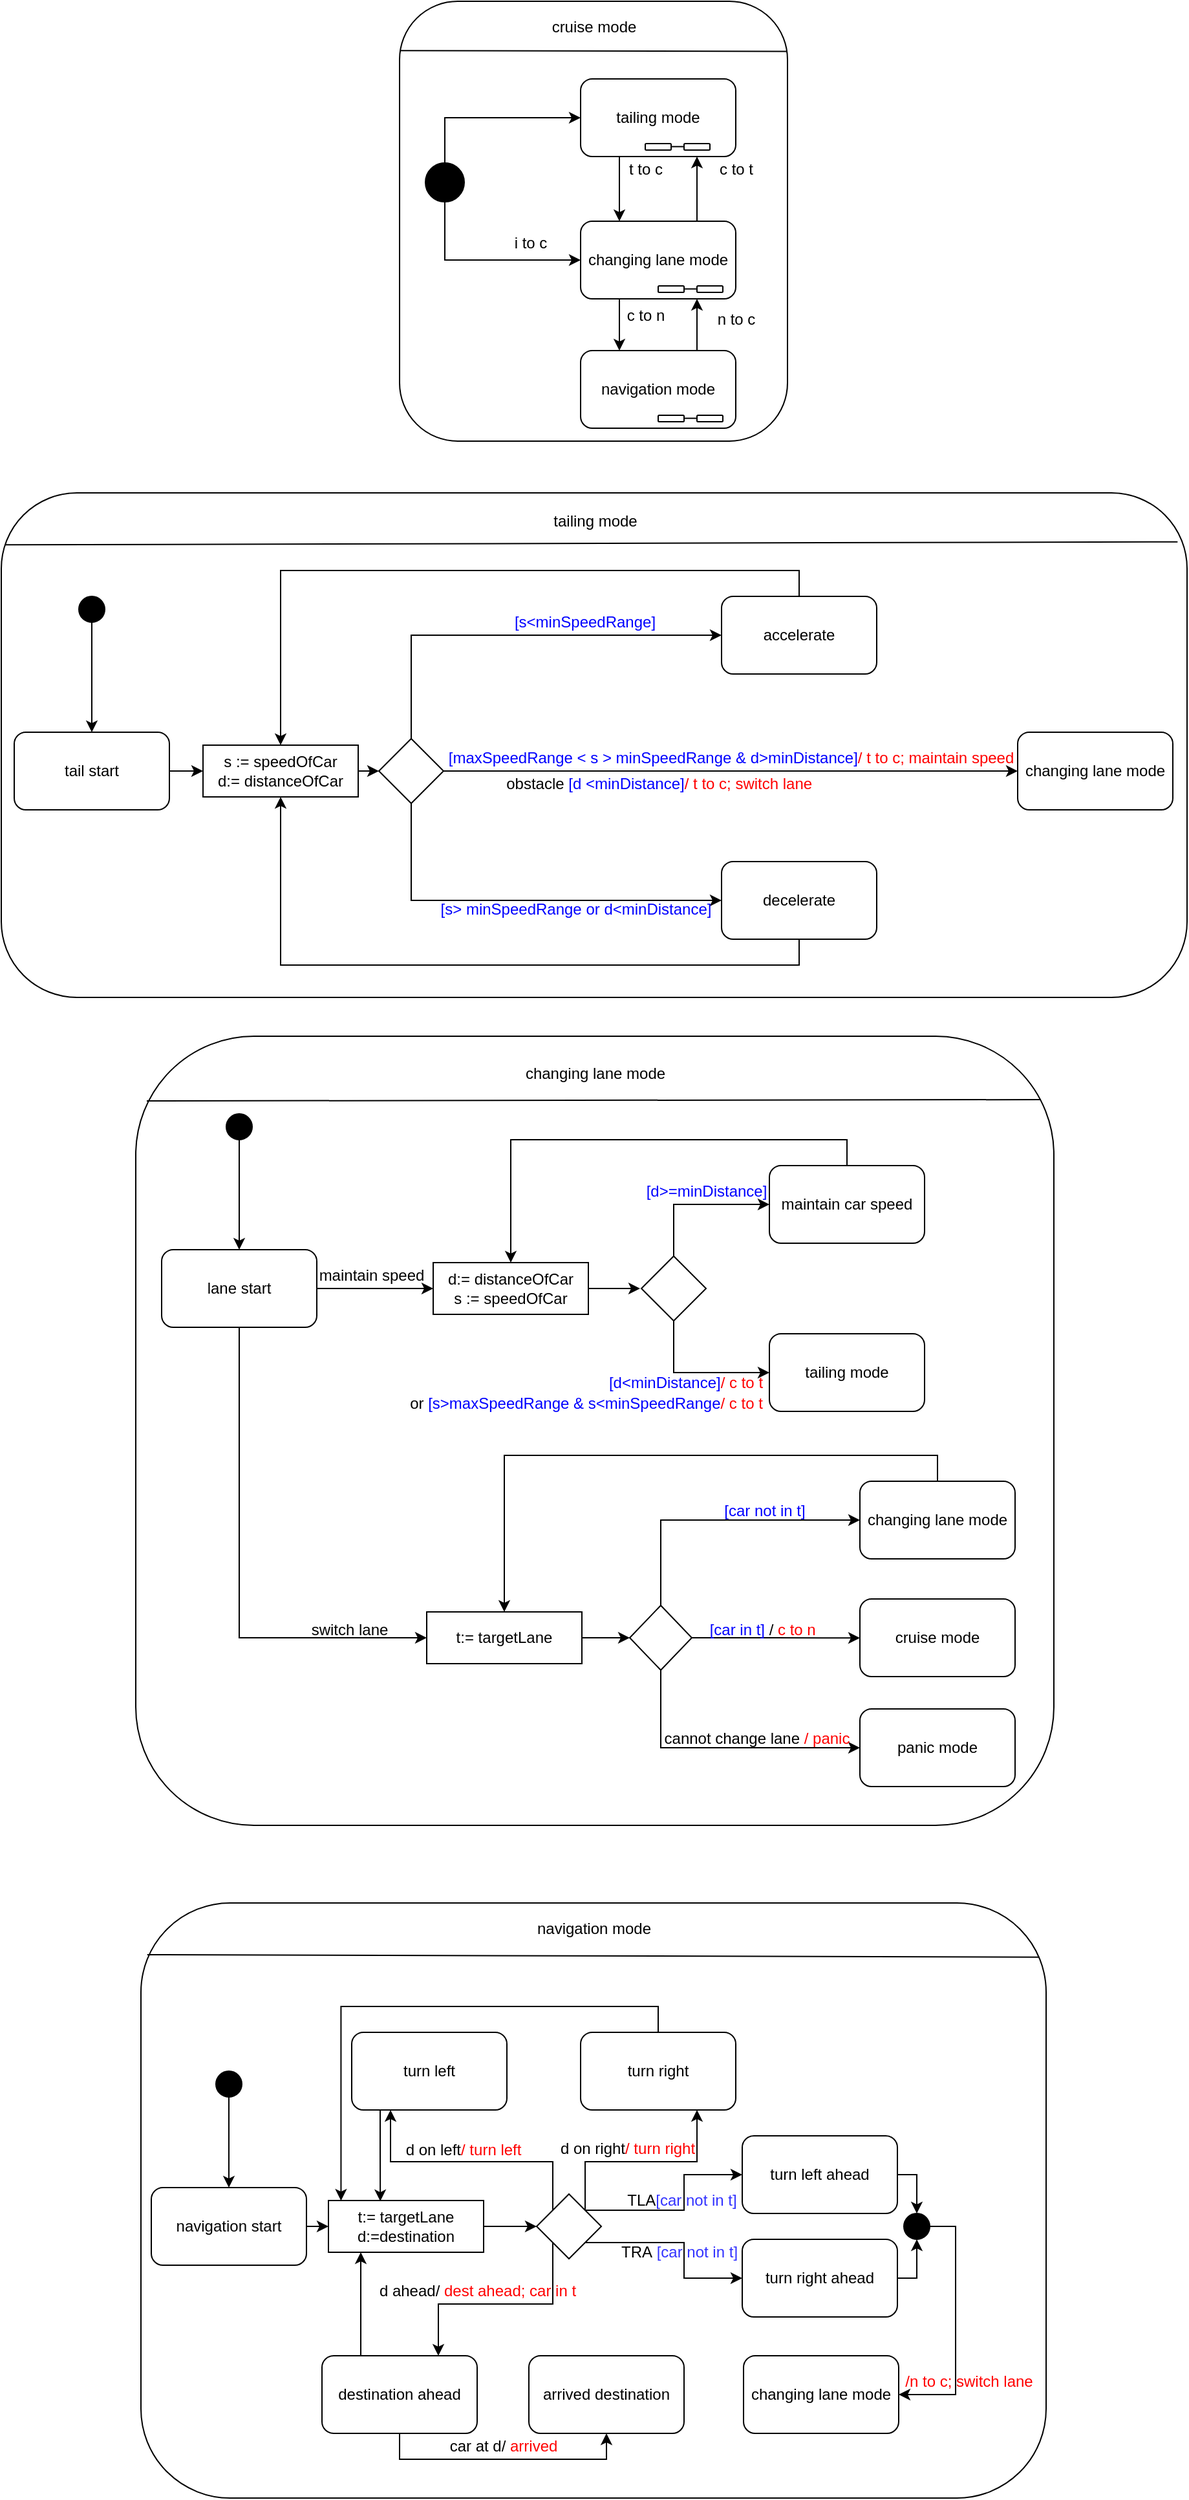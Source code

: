 <mxfile version="12.6.5" type="device"><diagram id="bu0ypYmLeUoZo7SrcrKf" name="Page-1"><mxGraphModel dx="2557" dy="1012" grid="1" gridSize="10" guides="1" tooltips="1" connect="1" arrows="1" fold="1" page="1" pageScale="1" pageWidth="827" pageHeight="1169" math="0" shadow="0"><root><mxCell id="0"/><mxCell id="1" parent="0"/><mxCell id="kQw5O_8wR0or3dreUYfl-1" value="" style="rounded=1;whiteSpace=wrap;html=1;fillColor=none;" parent="1" vertex="1"><mxGeometry x="61" y="1500" width="700" height="460" as="geometry"/></mxCell><mxCell id="0SsMmwqjoRti1bS18b-7-103" value="" style="rounded=1;whiteSpace=wrap;html=1;fillColor=none;" parent="1" vertex="1"><mxGeometry x="57" y="830" width="710" height="610" as="geometry"/></mxCell><mxCell id="0SsMmwqjoRti1bS18b-7-61" value="" style="rounded=1;whiteSpace=wrap;html=1;fillColor=none;" parent="1" vertex="1"><mxGeometry x="261" y="30" width="300" height="340" as="geometry"/></mxCell><mxCell id="0SsMmwqjoRti1bS18b-7-33" value="" style="endArrow=none;html=1;entryX=0.003;entryY=0.103;entryDx=0;entryDy=0;entryPerimeter=0;exitX=0.992;exitY=0.097;exitDx=0;exitDy=0;exitPerimeter=0;" parent="1" source="0SsMmwqjoRti1bS18b-7-60" target="0SsMmwqjoRti1bS18b-7-60" edge="1"><mxGeometry width="50" height="50" relative="1" as="geometry"><mxPoint x="729" y="452.47" as="sourcePoint"/><mxPoint x="39" y="452.47" as="targetPoint"/></mxGeometry></mxCell><mxCell id="0SsMmwqjoRti1bS18b-7-60" value="" style="rounded=1;whiteSpace=wrap;html=1;fillColor=none;" parent="1" vertex="1"><mxGeometry x="-47" y="410" width="917" height="390" as="geometry"/></mxCell><mxCell id="0SsMmwqjoRti1bS18b-7-3" value="" style="endArrow=none;html=1;exitX=0.998;exitY=0.114;exitDx=0;exitDy=0;exitPerimeter=0;entryX=0.001;entryY=0.112;entryDx=0;entryDy=0;entryPerimeter=0;" parent="1" source="0SsMmwqjoRti1bS18b-7-61" target="0SsMmwqjoRti1bS18b-7-61" edge="1"><mxGeometry width="50" height="50" relative="1" as="geometry"><mxPoint x="630.14" y="51.6" as="sourcePoint"/><mxPoint x="260" y="51" as="targetPoint"/></mxGeometry></mxCell><mxCell id="0SsMmwqjoRti1bS18b-7-4" value="cruise mode" style="text;html=1;align=center;verticalAlign=middle;resizable=0;points=[];autosize=1;" parent="1" vertex="1"><mxGeometry x="371" y="40" width="80" height="20" as="geometry"/></mxCell><mxCell id="0SsMmwqjoRti1bS18b-7-9" style="edgeStyle=orthogonalEdgeStyle;rounded=0;orthogonalLoop=1;jettySize=auto;html=1;exitX=0.5;exitY=0;exitDx=0;exitDy=0;entryX=0;entryY=0.5;entryDx=0;entryDy=0;" parent="1" source="0SsMmwqjoRti1bS18b-7-5" target="0SsMmwqjoRti1bS18b-7-6" edge="1"><mxGeometry relative="1" as="geometry"/></mxCell><mxCell id="0SsMmwqjoRti1bS18b-7-10" style="edgeStyle=orthogonalEdgeStyle;rounded=0;orthogonalLoop=1;jettySize=auto;html=1;exitX=0.5;exitY=1;exitDx=0;exitDy=0;entryX=0;entryY=0.5;entryDx=0;entryDy=0;" parent="1" source="0SsMmwqjoRti1bS18b-7-5" target="0SsMmwqjoRti1bS18b-7-7" edge="1"><mxGeometry relative="1" as="geometry"/></mxCell><mxCell id="0SsMmwqjoRti1bS18b-7-5" value="" style="ellipse;whiteSpace=wrap;html=1;aspect=fixed;rounded=1;fillColor=#000000;" parent="1" vertex="1"><mxGeometry x="281" y="155" width="30" height="30" as="geometry"/></mxCell><mxCell id="0SsMmwqjoRti1bS18b-7-20" style="edgeStyle=orthogonalEdgeStyle;rounded=0;orthogonalLoop=1;jettySize=auto;html=1;exitX=0.25;exitY=1;exitDx=0;exitDy=0;entryX=0.25;entryY=0;entryDx=0;entryDy=0;" parent="1" source="0SsMmwqjoRti1bS18b-7-6" target="0SsMmwqjoRti1bS18b-7-7" edge="1"><mxGeometry relative="1" as="geometry"/></mxCell><mxCell id="0SsMmwqjoRti1bS18b-7-6" value="tailing mode" style="rounded=1;whiteSpace=wrap;html=1;fillColor=#FFFFFF;" parent="1" vertex="1"><mxGeometry x="401" y="90" width="120" height="60" as="geometry"/></mxCell><mxCell id="0SsMmwqjoRti1bS18b-7-22" style="edgeStyle=orthogonalEdgeStyle;rounded=0;orthogonalLoop=1;jettySize=auto;html=1;exitX=0.75;exitY=0;exitDx=0;exitDy=0;entryX=0.75;entryY=1;entryDx=0;entryDy=0;" parent="1" source="0SsMmwqjoRti1bS18b-7-7" target="0SsMmwqjoRti1bS18b-7-6" edge="1"><mxGeometry relative="1" as="geometry"/></mxCell><mxCell id="0SsMmwqjoRti1bS18b-7-24" style="edgeStyle=orthogonalEdgeStyle;rounded=0;orthogonalLoop=1;jettySize=auto;html=1;exitX=0.25;exitY=1;exitDx=0;exitDy=0;entryX=0.25;entryY=0;entryDx=0;entryDy=0;" parent="1" source="0SsMmwqjoRti1bS18b-7-7" target="0SsMmwqjoRti1bS18b-7-8" edge="1"><mxGeometry relative="1" as="geometry"/></mxCell><mxCell id="0SsMmwqjoRti1bS18b-7-30" value="c to n" style="text;html=1;align=center;verticalAlign=middle;resizable=0;points=[];labelBackgroundColor=#ffffff;" parent="0SsMmwqjoRti1bS18b-7-24" vertex="1" connectable="0"><mxGeometry x="-0.35" y="10" relative="1" as="geometry"><mxPoint x="10" as="offset"/></mxGeometry></mxCell><mxCell id="0SsMmwqjoRti1bS18b-7-7" value="changing lane mode" style="rounded=1;whiteSpace=wrap;html=1;fillColor=#FFFFFF;" parent="1" vertex="1"><mxGeometry x="401" y="200" width="120" height="60" as="geometry"/></mxCell><mxCell id="0SsMmwqjoRti1bS18b-7-29" style="edgeStyle=orthogonalEdgeStyle;rounded=0;orthogonalLoop=1;jettySize=auto;html=1;exitX=0.75;exitY=0;exitDx=0;exitDy=0;entryX=0.75;entryY=1;entryDx=0;entryDy=0;" parent="1" source="0SsMmwqjoRti1bS18b-7-8" target="0SsMmwqjoRti1bS18b-7-7" edge="1"><mxGeometry relative="1" as="geometry"/></mxCell><mxCell id="0SsMmwqjoRti1bS18b-7-8" value="navigation mode" style="rounded=1;whiteSpace=wrap;html=1;fillColor=#FFFFFF;" parent="1" vertex="1"><mxGeometry x="401" y="300" width="120" height="60" as="geometry"/></mxCell><mxCell id="0SsMmwqjoRti1bS18b-7-11" style="edgeStyle=orthogonalEdgeStyle;rounded=0;orthogonalLoop=1;jettySize=auto;html=1;exitX=0;exitY=0.5;exitDx=0;exitDy=0;entryX=1;entryY=0.5;entryDx=0;entryDy=0;endArrow=none;endFill=0;" parent="1" edge="1"><mxGeometry relative="1" as="geometry"><mxPoint x="481" y="142.33" as="sourcePoint"/><mxPoint x="471" y="142.33" as="targetPoint"/></mxGeometry></mxCell><mxCell id="0SsMmwqjoRti1bS18b-7-12" value="" style="rounded=1;whiteSpace=wrap;html=1;" parent="1" vertex="1"><mxGeometry x="451" y="140" width="20" height="5" as="geometry"/></mxCell><mxCell id="0SsMmwqjoRti1bS18b-7-13" value="" style="rounded=1;whiteSpace=wrap;html=1;" parent="1" vertex="1"><mxGeometry x="481" y="140" width="20" height="5" as="geometry"/></mxCell><mxCell id="0SsMmwqjoRti1bS18b-7-14" style="edgeStyle=orthogonalEdgeStyle;rounded=0;orthogonalLoop=1;jettySize=auto;html=1;exitX=0;exitY=0.5;exitDx=0;exitDy=0;entryX=1;entryY=0.5;entryDx=0;entryDy=0;endArrow=none;endFill=0;" parent="1" edge="1"><mxGeometry relative="1" as="geometry"><mxPoint x="491" y="252.33" as="sourcePoint"/><mxPoint x="481" y="252.33" as="targetPoint"/></mxGeometry></mxCell><mxCell id="0SsMmwqjoRti1bS18b-7-15" value="" style="rounded=1;whiteSpace=wrap;html=1;" parent="1" vertex="1"><mxGeometry x="461" y="250" width="20" height="5" as="geometry"/></mxCell><mxCell id="0SsMmwqjoRti1bS18b-7-16" value="" style="rounded=1;whiteSpace=wrap;html=1;" parent="1" vertex="1"><mxGeometry x="491" y="250" width="20" height="5" as="geometry"/></mxCell><mxCell id="0SsMmwqjoRti1bS18b-7-17" style="edgeStyle=orthogonalEdgeStyle;rounded=0;orthogonalLoop=1;jettySize=auto;html=1;exitX=0;exitY=0.5;exitDx=0;exitDy=0;entryX=1;entryY=0.5;entryDx=0;entryDy=0;endArrow=none;endFill=0;" parent="1" edge="1"><mxGeometry relative="1" as="geometry"><mxPoint x="491" y="352.33" as="sourcePoint"/><mxPoint x="481" y="352.33" as="targetPoint"/></mxGeometry></mxCell><mxCell id="0SsMmwqjoRti1bS18b-7-18" value="" style="rounded=1;whiteSpace=wrap;html=1;" parent="1" vertex="1"><mxGeometry x="461" y="350" width="20" height="5" as="geometry"/></mxCell><mxCell id="0SsMmwqjoRti1bS18b-7-19" value="" style="rounded=1;whiteSpace=wrap;html=1;" parent="1" vertex="1"><mxGeometry x="491" y="350" width="20" height="5" as="geometry"/></mxCell><mxCell id="0SsMmwqjoRti1bS18b-7-21" value="t to c" style="text;html=1;align=center;verticalAlign=middle;resizable=0;points=[];autosize=1;" parent="1" vertex="1"><mxGeometry x="431" y="150" width="40" height="20" as="geometry"/></mxCell><mxCell id="0SsMmwqjoRti1bS18b-7-23" value="c to t" style="text;html=1;align=center;verticalAlign=middle;resizable=0;points=[];autosize=1;" parent="1" vertex="1"><mxGeometry x="501" y="150" width="40" height="20" as="geometry"/></mxCell><mxCell id="0SsMmwqjoRti1bS18b-7-26" value="i to c" style="text;html=1;align=center;verticalAlign=middle;resizable=0;points=[];autosize=1;" parent="1" vertex="1"><mxGeometry x="342" y="207" width="40" height="20" as="geometry"/></mxCell><mxCell id="0SsMmwqjoRti1bS18b-7-31" value="n to c" style="text;html=1;align=center;verticalAlign=middle;resizable=0;points=[];autosize=1;" parent="1" vertex="1"><mxGeometry x="501" y="266" width="40" height="20" as="geometry"/></mxCell><mxCell id="0SsMmwqjoRti1bS18b-7-34" value="tailing mode" style="text;html=1;align=center;verticalAlign=middle;resizable=0;points=[];autosize=1;" parent="1" vertex="1"><mxGeometry x="371.5" y="422.47" width="80" height="20" as="geometry"/></mxCell><mxCell id="0SsMmwqjoRti1bS18b-7-58" style="edgeStyle=orthogonalEdgeStyle;rounded=0;orthogonalLoop=1;jettySize=auto;html=1;exitX=0.5;exitY=1;exitDx=0;exitDy=0;entryX=0.5;entryY=0;entryDx=0;entryDy=0;" parent="1" source="0SsMmwqjoRti1bS18b-7-37" target="nsHMeuoJhf3S3giK0maM-3" edge="1"><mxGeometry relative="1" as="geometry"><Array as="points"/></mxGeometry></mxCell><mxCell id="0SsMmwqjoRti1bS18b-7-37" value="" style="ellipse;whiteSpace=wrap;html=1;aspect=fixed;rounded=1;fillColor=#000000;" parent="1" vertex="1"><mxGeometry x="13" y="490" width="20" height="20" as="geometry"/></mxCell><mxCell id="0SsMmwqjoRti1bS18b-7-42" style="edgeStyle=orthogonalEdgeStyle;rounded=0;orthogonalLoop=1;jettySize=auto;html=1;exitX=1;exitY=0.5;exitDx=0;exitDy=0;entryX=0;entryY=0.5;entryDx=0;entryDy=0;" parent="1" source="0SsMmwqjoRti1bS18b-7-39" target="0SsMmwqjoRti1bS18b-7-41" edge="1"><mxGeometry relative="1" as="geometry"><mxPoint x="279" y="625" as="targetPoint"/></mxGeometry></mxCell><mxCell id="0SsMmwqjoRti1bS18b-7-39" value="s := speedOfCar&lt;br&gt;d:= distanceOfCar" style="rounded=0;whiteSpace=wrap;html=1;fillColor=#ffffff;" parent="1" vertex="1"><mxGeometry x="109" y="605" width="120" height="40" as="geometry"/></mxCell><mxCell id="0SsMmwqjoRti1bS18b-7-46" style="edgeStyle=orthogonalEdgeStyle;rounded=0;orthogonalLoop=1;jettySize=auto;html=1;exitX=0.5;exitY=0;exitDx=0;exitDy=0;entryX=0;entryY=0.5;entryDx=0;entryDy=0;" parent="1" source="0SsMmwqjoRti1bS18b-7-41" target="0SsMmwqjoRti1bS18b-7-43" edge="1"><mxGeometry relative="1" as="geometry"/></mxCell><mxCell id="0SsMmwqjoRti1bS18b-7-48" style="edgeStyle=orthogonalEdgeStyle;rounded=0;orthogonalLoop=1;jettySize=auto;html=1;exitX=0.5;exitY=1;exitDx=0;exitDy=0;entryX=0;entryY=0.5;entryDx=0;entryDy=0;" parent="1" source="0SsMmwqjoRti1bS18b-7-41" target="0SsMmwqjoRti1bS18b-7-45" edge="1"><mxGeometry relative="1" as="geometry"/></mxCell><mxCell id="kQw5O_8wR0or3dreUYfl-5" value="" style="edgeStyle=orthogonalEdgeStyle;rounded=0;orthogonalLoop=1;jettySize=auto;html=1;entryX=0;entryY=0.5;entryDx=0;entryDy=0;" parent="1" source="0SsMmwqjoRti1bS18b-7-41" target="0SsMmwqjoRti1bS18b-7-44" edge="1"><mxGeometry relative="1" as="geometry"><mxPoint x="390" y="625" as="targetPoint"/></mxGeometry></mxCell><mxCell id="0SsMmwqjoRti1bS18b-7-41" value="" style="rhombus;whiteSpace=wrap;html=1;rounded=0;fillColor=#ffffff;" parent="1" vertex="1"><mxGeometry x="245" y="600" width="50" height="50" as="geometry"/></mxCell><mxCell id="0SsMmwqjoRti1bS18b-7-49" style="edgeStyle=orthogonalEdgeStyle;rounded=0;orthogonalLoop=1;jettySize=auto;html=1;exitX=0.5;exitY=0;exitDx=0;exitDy=0;entryX=0.5;entryY=0;entryDx=0;entryDy=0;" parent="1" source="0SsMmwqjoRti1bS18b-7-43" target="0SsMmwqjoRti1bS18b-7-39" edge="1"><mxGeometry relative="1" as="geometry"/></mxCell><mxCell id="0SsMmwqjoRti1bS18b-7-43" value="accelerate" style="rounded=1;whiteSpace=wrap;html=1;fillColor=#ffffff;" parent="1" vertex="1"><mxGeometry x="510.0" y="490" width="120" height="60" as="geometry"/></mxCell><mxCell id="0SsMmwqjoRti1bS18b-7-44" value="changing lane mode" style="rounded=1;whiteSpace=wrap;html=1;fillColor=#ffffff;" parent="1" vertex="1"><mxGeometry x="739" y="595" width="120" height="60" as="geometry"/></mxCell><mxCell id="0SsMmwqjoRti1bS18b-7-53" style="edgeStyle=orthogonalEdgeStyle;rounded=0;orthogonalLoop=1;jettySize=auto;html=1;exitX=0.5;exitY=1;exitDx=0;exitDy=0;entryX=0.5;entryY=1;entryDx=0;entryDy=0;" parent="1" source="0SsMmwqjoRti1bS18b-7-45" target="0SsMmwqjoRti1bS18b-7-39" edge="1"><mxGeometry relative="1" as="geometry"/></mxCell><mxCell id="0SsMmwqjoRti1bS18b-7-45" value="decelerate" style="rounded=1;whiteSpace=wrap;html=1;fillColor=#ffffff;" parent="1" vertex="1"><mxGeometry x="510" y="695" width="120" height="60" as="geometry"/></mxCell><mxCell id="0SsMmwqjoRti1bS18b-7-50" value="&lt;font color=&quot;#0000ff&quot;&gt;[s&amp;lt;minSpeedRange]&lt;/font&gt;" style="text;html=1;align=center;verticalAlign=middle;resizable=0;points=[];autosize=1;" parent="1" vertex="1"><mxGeometry x="344" y="500" width="120" height="20" as="geometry"/></mxCell><mxCell id="0SsMmwqjoRti1bS18b-7-51" value="&lt;font color=&quot;#0000ff&quot;&gt;[s&amp;gt; minSpeedRange or d&amp;lt;minDistance]&lt;/font&gt;" style="text;html=1;align=center;verticalAlign=middle;resizable=0;points=[];autosize=1;" parent="1" vertex="1"><mxGeometry x="282" y="722.47" width="230" height="20" as="geometry"/></mxCell><mxCell id="0SsMmwqjoRti1bS18b-7-54" value="&lt;font color=&quot;#0000ff&quot;&gt;[maxSpeedRange &amp;lt; s &amp;gt; minSpeedRange &amp;amp; d&amp;gt;minDistance]&lt;/font&gt;&lt;font color=&quot;#ff0000&quot;&gt;/ t to c; maintain speed&lt;/font&gt;" style="text;html=1;align=center;verticalAlign=middle;resizable=0;points=[];autosize=1;" parent="1" vertex="1"><mxGeometry x="292" y="605" width="450" height="20" as="geometry"/></mxCell><mxCell id="0SsMmwqjoRti1bS18b-7-55" value="obstacle&lt;font color=&quot;#0000ff&quot;&gt;&amp;nbsp;[d &amp;lt;minDistance]&lt;/font&gt;&lt;font color=&quot;#ff0000&quot;&gt;/ t to c; switch lane&amp;nbsp;&lt;/font&gt;" style="text;html=1;align=center;verticalAlign=middle;resizable=0;points=[];autosize=1;" parent="1" vertex="1"><mxGeometry x="333" y="625" width="260" height="20" as="geometry"/></mxCell><mxCell id="0SsMmwqjoRti1bS18b-7-62" value="" style="endArrow=none;html=1;entryX=0.012;entryY=0.082;entryDx=0;entryDy=0;entryPerimeter=0;" parent="1" edge="1" target="0SsMmwqjoRti1bS18b-7-103"><mxGeometry width="50" height="50" relative="1" as="geometry"><mxPoint x="757" y="879" as="sourcePoint"/><mxPoint x="147" y="879" as="targetPoint"/></mxGeometry></mxCell><mxCell id="0SsMmwqjoRti1bS18b-7-63" value="changing lane mode" style="text;html=1;align=center;verticalAlign=middle;resizable=0;points=[];autosize=1;" parent="1" vertex="1"><mxGeometry x="352" y="849" width="120" height="20" as="geometry"/></mxCell><mxCell id="0SsMmwqjoRti1bS18b-7-73" style="edgeStyle=orthogonalEdgeStyle;rounded=0;orthogonalLoop=1;jettySize=auto;html=1;exitX=1;exitY=0.5;exitDx=0;exitDy=0;entryX=0;entryY=0.5;entryDx=0;entryDy=0;" parent="1" source="nsHMeuoJhf3S3giK0maM-6" target="0SsMmwqjoRti1bS18b-7-66" edge="1"><mxGeometry relative="1" as="geometry"><mxPoint x="177" y="1025" as="sourcePoint"/></mxGeometry></mxCell><mxCell id="0SsMmwqjoRti1bS18b-7-86" style="edgeStyle=orthogonalEdgeStyle;rounded=0;orthogonalLoop=1;jettySize=auto;html=1;exitX=0.5;exitY=1;exitDx=0;exitDy=0;entryX=0;entryY=0.5;entryDx=0;entryDy=0;" parent="1" source="nsHMeuoJhf3S3giK0maM-6" target="0SsMmwqjoRti1bS18b-7-82" edge="1"><mxGeometry relative="1" as="geometry"><mxPoint x="167" y="1035" as="sourcePoint"/></mxGeometry></mxCell><mxCell id="0SsMmwqjoRti1bS18b-7-75" style="edgeStyle=orthogonalEdgeStyle;rounded=0;orthogonalLoop=1;jettySize=auto;html=1;exitX=1;exitY=0.5;exitDx=0;exitDy=0;" parent="1" source="0SsMmwqjoRti1bS18b-7-66" edge="1"><mxGeometry relative="1" as="geometry"><mxPoint x="447" y="1025.048" as="targetPoint"/></mxGeometry></mxCell><mxCell id="0SsMmwqjoRti1bS18b-7-66" value="d:= distanceOfCar&lt;br&gt;s := speedOfCar" style="rounded=0;whiteSpace=wrap;html=1;fillColor=none;" parent="1" vertex="1"><mxGeometry x="287" y="1005" width="120" height="40" as="geometry"/></mxCell><mxCell id="0SsMmwqjoRti1bS18b-7-76" style="edgeStyle=orthogonalEdgeStyle;rounded=0;orthogonalLoop=1;jettySize=auto;html=1;exitX=0.5;exitY=0;exitDx=0;exitDy=0;entryX=0;entryY=0.5;entryDx=0;entryDy=0;" parent="1" source="0SsMmwqjoRti1bS18b-7-69" target="0SsMmwqjoRti1bS18b-7-70" edge="1"><mxGeometry relative="1" as="geometry"/></mxCell><mxCell id="0SsMmwqjoRti1bS18b-7-77" style="edgeStyle=orthogonalEdgeStyle;rounded=0;orthogonalLoop=1;jettySize=auto;html=1;exitX=0.5;exitY=1;exitDx=0;exitDy=0;entryX=0;entryY=0.5;entryDx=0;entryDy=0;" parent="1" source="0SsMmwqjoRti1bS18b-7-69" target="0SsMmwqjoRti1bS18b-7-71" edge="1"><mxGeometry relative="1" as="geometry"/></mxCell><mxCell id="0SsMmwqjoRti1bS18b-7-69" value="" style="rhombus;whiteSpace=wrap;html=1;rounded=0;fillColor=none;" parent="1" vertex="1"><mxGeometry x="448" y="1000" width="50" height="50" as="geometry"/></mxCell><mxCell id="0SsMmwqjoRti1bS18b-7-80" style="edgeStyle=orthogonalEdgeStyle;rounded=0;orthogonalLoop=1;jettySize=auto;html=1;exitX=0.5;exitY=0;exitDx=0;exitDy=0;entryX=0.5;entryY=0;entryDx=0;entryDy=0;" parent="1" source="0SsMmwqjoRti1bS18b-7-70" target="0SsMmwqjoRti1bS18b-7-66" edge="1"><mxGeometry relative="1" as="geometry"/></mxCell><mxCell id="0SsMmwqjoRti1bS18b-7-70" value="maintain car speed" style="rounded=1;whiteSpace=wrap;html=1;fillColor=none;" parent="1" vertex="1"><mxGeometry x="547" y="930" width="120" height="60" as="geometry"/></mxCell><mxCell id="0SsMmwqjoRti1bS18b-7-71" value="tailing mode" style="rounded=1;whiteSpace=wrap;html=1;fillColor=none;" parent="1" vertex="1"><mxGeometry x="547" y="1060" width="120" height="60" as="geometry"/></mxCell><mxCell id="0SsMmwqjoRti1bS18b-7-78" value="&lt;font color=&quot;#0000ff&quot;&gt;[d&amp;gt;=minDistance]&lt;/font&gt;" style="text;html=1;align=center;verticalAlign=middle;resizable=0;points=[];autosize=1;" parent="1" vertex="1"><mxGeometry x="443" y="940" width="110" height="20" as="geometry"/></mxCell><mxCell id="0SsMmwqjoRti1bS18b-7-79" value="&lt;font color=&quot;#0000ff&quot;&gt;[d&amp;lt;minDistance]&lt;/font&gt;&lt;font color=&quot;#ff0000&quot;&gt;/ c to t&lt;/font&gt;" style="text;html=1;align=center;verticalAlign=middle;resizable=0;points=[];autosize=1;" parent="1" vertex="1"><mxGeometry x="417" y="1087.53" width="130" height="20" as="geometry"/></mxCell><mxCell id="0SsMmwqjoRti1bS18b-7-101" style="edgeStyle=orthogonalEdgeStyle;rounded=0;orthogonalLoop=1;jettySize=auto;html=1;exitX=1;exitY=0.5;exitDx=0;exitDy=0;entryX=0;entryY=0.5;entryDx=0;entryDy=0;" parent="1" source="0SsMmwqjoRti1bS18b-7-82" target="0SsMmwqjoRti1bS18b-7-90" edge="1"><mxGeometry relative="1" as="geometry"/></mxCell><mxCell id="0SsMmwqjoRti1bS18b-7-82" value="t:= targetLane" style="rounded=0;whiteSpace=wrap;html=1;fillColor=none;" parent="1" vertex="1"><mxGeometry x="282" y="1275" width="120" height="40" as="geometry"/></mxCell><mxCell id="0SsMmwqjoRti1bS18b-7-84" value="switch lane" style="text;html=1;align=center;verticalAlign=middle;resizable=0;points=[];autosize=1;" parent="1" vertex="1"><mxGeometry x="187" y="1279" width="70" height="20" as="geometry"/></mxCell><mxCell id="0SsMmwqjoRti1bS18b-7-85" value="maintain speed" style="text;html=1;align=center;verticalAlign=middle;resizable=0;points=[];autosize=1;" parent="1" vertex="1"><mxGeometry x="189" y="1005" width="100" height="20" as="geometry"/></mxCell><mxCell id="0SsMmwqjoRti1bS18b-7-91" style="edgeStyle=orthogonalEdgeStyle;rounded=0;orthogonalLoop=1;jettySize=auto;html=1;exitX=0.5;exitY=0;exitDx=0;exitDy=0;entryX=0;entryY=0.5;entryDx=0;entryDy=0;" parent="1" source="0SsMmwqjoRti1bS18b-7-90" target="0SsMmwqjoRti1bS18b-7-93" edge="1"><mxGeometry relative="1" as="geometry"/></mxCell><mxCell id="0SsMmwqjoRti1bS18b-7-96" style="edgeStyle=orthogonalEdgeStyle;rounded=0;orthogonalLoop=1;jettySize=auto;html=1;exitX=1;exitY=0.5;exitDx=0;exitDy=0;" parent="1" source="0SsMmwqjoRti1bS18b-7-90" edge="1"><mxGeometry relative="1" as="geometry"><mxPoint x="617" y="1295.118" as="targetPoint"/></mxGeometry></mxCell><mxCell id="0SsMmwqjoRti1bS18b-7-98" style="edgeStyle=orthogonalEdgeStyle;rounded=0;orthogonalLoop=1;jettySize=auto;html=1;exitX=0.5;exitY=1;exitDx=0;exitDy=0;entryX=0;entryY=0.5;entryDx=0;entryDy=0;" parent="1" source="0SsMmwqjoRti1bS18b-7-90" target="0SsMmwqjoRti1bS18b-7-95" edge="1"><mxGeometry relative="1" as="geometry"/></mxCell><mxCell id="0SsMmwqjoRti1bS18b-7-90" value="" style="rhombus;whiteSpace=wrap;html=1;rounded=0;fillColor=none;" parent="1" vertex="1"><mxGeometry x="439" y="1270" width="48" height="50" as="geometry"/></mxCell><mxCell id="0SsMmwqjoRti1bS18b-7-92" value="&lt;font color=&quot;#0000ff&quot;&gt;[car not in t]&lt;/font&gt;" style="text;html=1;align=center;verticalAlign=middle;resizable=0;points=[];autosize=1;" parent="1" vertex="1"><mxGeometry x="503" y="1187" width="80" height="20" as="geometry"/></mxCell><mxCell id="0SsMmwqjoRti1bS18b-7-102" style="edgeStyle=orthogonalEdgeStyle;rounded=0;orthogonalLoop=1;jettySize=auto;html=1;exitX=0.5;exitY=0;exitDx=0;exitDy=0;entryX=0.5;entryY=0;entryDx=0;entryDy=0;" parent="1" source="0SsMmwqjoRti1bS18b-7-93" target="0SsMmwqjoRti1bS18b-7-82" edge="1"><mxGeometry relative="1" as="geometry"/></mxCell><mxCell id="0SsMmwqjoRti1bS18b-7-93" value="changing lane mode" style="rounded=1;whiteSpace=wrap;html=1;fillColor=none;" parent="1" vertex="1"><mxGeometry x="617" y="1174" width="120" height="60" as="geometry"/></mxCell><mxCell id="0SsMmwqjoRti1bS18b-7-94" value="cruise mode" style="rounded=1;whiteSpace=wrap;html=1;fillColor=none;" parent="1" vertex="1"><mxGeometry x="617" y="1265" width="120" height="60" as="geometry"/></mxCell><mxCell id="0SsMmwqjoRti1bS18b-7-95" value="panic mode" style="rounded=1;whiteSpace=wrap;html=1;fillColor=none;" parent="1" vertex="1"><mxGeometry x="617" y="1350" width="120" height="60" as="geometry"/></mxCell><mxCell id="0SsMmwqjoRti1bS18b-7-97" value="&lt;font color=&quot;#0000ff&quot;&gt;[car in t]&amp;nbsp;&lt;/font&gt;/&lt;font color=&quot;#ff0000&quot;&gt; c to n&amp;nbsp;&lt;/font&gt;" style="text;html=1;align=center;verticalAlign=middle;resizable=0;points=[];autosize=1;" parent="1" vertex="1"><mxGeometry x="493" y="1279" width="100" height="20" as="geometry"/></mxCell><mxCell id="0SsMmwqjoRti1bS18b-7-99" value="cannot change lane&lt;font color=&quot;#ff0000&quot;&gt; / panic&lt;/font&gt;" style="text;html=1;align=center;verticalAlign=middle;resizable=0;points=[];autosize=1;" parent="1" vertex="1"><mxGeometry x="457" y="1363" width="160" height="20" as="geometry"/></mxCell><mxCell id="0SsMmwqjoRti1bS18b-7-106" value="" style="endArrow=none;html=1;entryX=0.007;entryY=0.087;entryDx=0;entryDy=0;entryPerimeter=0;exitX=0.992;exitY=0.097;exitDx=0;exitDy=0;exitPerimeter=0;" parent="1" target="kQw5O_8wR0or3dreUYfl-1" edge="1"><mxGeometry width="50" height="50" relative="1" as="geometry"><mxPoint x="755.88" y="1541.83" as="sourcePoint"/><mxPoint x="122.92" y="1544.17" as="targetPoint"/></mxGeometry></mxCell><mxCell id="0SsMmwqjoRti1bS18b-7-107" value="navigation mode" style="text;html=1;align=center;verticalAlign=middle;resizable=0;points=[];autosize=1;" parent="1" vertex="1"><mxGeometry x="361" y="1510" width="100" height="20" as="geometry"/></mxCell><mxCell id="0SsMmwqjoRti1bS18b-7-143" style="edgeStyle=orthogonalEdgeStyle;rounded=0;orthogonalLoop=1;jettySize=auto;html=1;exitX=1;exitY=0.5;exitDx=0;exitDy=0;entryX=0;entryY=0.5;entryDx=0;entryDy=0;" parent="1" source="0SsMmwqjoRti1bS18b-7-109" target="0SsMmwqjoRti1bS18b-7-113" edge="1"><mxGeometry relative="1" as="geometry"/></mxCell><mxCell id="0SsMmwqjoRti1bS18b-7-109" value="t:= targetLane&lt;br&gt;d:=destination" style="rounded=0;whiteSpace=wrap;html=1;fillColor=none;" parent="1" vertex="1"><mxGeometry x="206" y="1730" width="120" height="40" as="geometry"/></mxCell><mxCell id="nsHMeuoJhf3S3giK0maM-12" value="" style="edgeStyle=orthogonalEdgeStyle;rounded=0;orthogonalLoop=1;jettySize=auto;html=1;" edge="1" parent="1" source="0SsMmwqjoRti1bS18b-7-110" target="nsHMeuoJhf3S3giK0maM-9"><mxGeometry relative="1" as="geometry"/></mxCell><mxCell id="0SsMmwqjoRti1bS18b-7-110" value="" style="ellipse;whiteSpace=wrap;html=1;aspect=fixed;rounded=1;fillColor=#000000;direction=south;" parent="1" vertex="1"><mxGeometry x="119.0" y="1630" width="20" height="20" as="geometry"/></mxCell><mxCell id="0SsMmwqjoRti1bS18b-7-133" style="edgeStyle=orthogonalEdgeStyle;rounded=0;orthogonalLoop=1;jettySize=auto;html=1;exitX=0;exitY=0;exitDx=0;exitDy=0;entryX=0.25;entryY=1;entryDx=0;entryDy=0;" parent="1" source="0SsMmwqjoRti1bS18b-7-113" target="0SsMmwqjoRti1bS18b-7-126" edge="1"><mxGeometry relative="1" as="geometry"><Array as="points"><mxPoint x="380" y="1700"/><mxPoint x="254" y="1700"/></Array></mxGeometry></mxCell><mxCell id="0SsMmwqjoRti1bS18b-7-134" style="edgeStyle=orthogonalEdgeStyle;rounded=0;orthogonalLoop=1;jettySize=auto;html=1;exitX=1;exitY=0;exitDx=0;exitDy=0;entryX=0.75;entryY=1;entryDx=0;entryDy=0;" parent="1" source="0SsMmwqjoRti1bS18b-7-113" target="0SsMmwqjoRti1bS18b-7-125" edge="1"><mxGeometry relative="1" as="geometry"><Array as="points"><mxPoint x="405" y="1700"/><mxPoint x="491" y="1700"/></Array></mxGeometry></mxCell><mxCell id="0SsMmwqjoRti1bS18b-7-136" style="edgeStyle=orthogonalEdgeStyle;rounded=0;orthogonalLoop=1;jettySize=auto;html=1;exitX=0;exitY=1;exitDx=0;exitDy=0;entryX=0.75;entryY=0;entryDx=0;entryDy=0;" parent="1" source="0SsMmwqjoRti1bS18b-7-113" target="0SsMmwqjoRti1bS18b-7-127" edge="1"><mxGeometry relative="1" as="geometry"><Array as="points"><mxPoint x="380" y="1810"/><mxPoint x="291" y="1810"/></Array></mxGeometry></mxCell><mxCell id="0SsMmwqjoRti1bS18b-7-140" style="edgeStyle=orthogonalEdgeStyle;rounded=0;orthogonalLoop=1;jettySize=auto;html=1;exitX=1;exitY=0;exitDx=0;exitDy=0;entryX=0;entryY=0.5;entryDx=0;entryDy=0;" parent="1" source="0SsMmwqjoRti1bS18b-7-113" target="0SsMmwqjoRti1bS18b-7-118" edge="1"><mxGeometry relative="1" as="geometry"><Array as="points"><mxPoint x="481" y="1738"/><mxPoint x="481" y="1710"/></Array></mxGeometry></mxCell><mxCell id="0SsMmwqjoRti1bS18b-7-141" style="edgeStyle=orthogonalEdgeStyle;rounded=0;orthogonalLoop=1;jettySize=auto;html=1;exitX=1;exitY=1;exitDx=0;exitDy=0;entryX=0;entryY=0.5;entryDx=0;entryDy=0;" parent="1" source="0SsMmwqjoRti1bS18b-7-113" target="0SsMmwqjoRti1bS18b-7-117" edge="1"><mxGeometry relative="1" as="geometry"><Array as="points"><mxPoint x="481" y="1762"/><mxPoint x="481" y="1790"/></Array></mxGeometry></mxCell><mxCell id="0SsMmwqjoRti1bS18b-7-113" value="" style="rhombus;whiteSpace=wrap;html=1;rounded=0;fillColor=none;" parent="1" vertex="1"><mxGeometry x="367" y="1725" width="50" height="50" as="geometry"/></mxCell><mxCell id="0SsMmwqjoRti1bS18b-7-168" style="edgeStyle=orthogonalEdgeStyle;rounded=0;orthogonalLoop=1;jettySize=auto;html=1;exitX=1;exitY=0.5;exitDx=0;exitDy=0;entryX=0.5;entryY=1;entryDx=0;entryDy=0;" parent="1" source="0SsMmwqjoRti1bS18b-7-117" target="0SsMmwqjoRti1bS18b-7-166" edge="1"><mxGeometry relative="1" as="geometry"/></mxCell><mxCell id="0SsMmwqjoRti1bS18b-7-117" value="turn right ahead" style="rounded=1;whiteSpace=wrap;html=1;fillColor=none;" parent="1" vertex="1"><mxGeometry x="526" y="1760" width="120" height="60" as="geometry"/></mxCell><mxCell id="0SsMmwqjoRti1bS18b-7-167" style="edgeStyle=orthogonalEdgeStyle;rounded=0;orthogonalLoop=1;jettySize=auto;html=1;exitX=1;exitY=0.5;exitDx=0;exitDy=0;entryX=0.5;entryY=0;entryDx=0;entryDy=0;" parent="1" source="0SsMmwqjoRti1bS18b-7-118" target="0SsMmwqjoRti1bS18b-7-166" edge="1"><mxGeometry relative="1" as="geometry"/></mxCell><mxCell id="0SsMmwqjoRti1bS18b-7-118" value="turn left ahead" style="rounded=1;whiteSpace=wrap;html=1;fillColor=none;" parent="1" vertex="1"><mxGeometry x="526" y="1680" width="120" height="60" as="geometry"/></mxCell><mxCell id="0SsMmwqjoRti1bS18b-7-124" value="arrived destination" style="rounded=1;whiteSpace=wrap;html=1;fillColor=none;" parent="1" vertex="1"><mxGeometry x="361" y="1850" width="120" height="60" as="geometry"/></mxCell><mxCell id="0SsMmwqjoRti1bS18b-7-151" style="edgeStyle=orthogonalEdgeStyle;rounded=0;orthogonalLoop=1;jettySize=auto;html=1;exitX=0.5;exitY=0;exitDx=0;exitDy=0;entryX=0.081;entryY=0.003;entryDx=0;entryDy=0;entryPerimeter=0;" parent="1" source="0SsMmwqjoRti1bS18b-7-125" target="0SsMmwqjoRti1bS18b-7-109" edge="1"><mxGeometry relative="1" as="geometry"/></mxCell><mxCell id="0SsMmwqjoRti1bS18b-7-125" value="turn right" style="rounded=1;whiteSpace=wrap;html=1;fillColor=none;" parent="1" vertex="1"><mxGeometry x="401" y="1600" width="120" height="60" as="geometry"/></mxCell><mxCell id="0SsMmwqjoRti1bS18b-7-148" style="edgeStyle=orthogonalEdgeStyle;rounded=0;orthogonalLoop=1;jettySize=auto;html=1;exitX=0.25;exitY=1;exitDx=0;exitDy=0;entryX=0.334;entryY=0.013;entryDx=0;entryDy=0;entryPerimeter=0;" parent="1" source="0SsMmwqjoRti1bS18b-7-126" target="0SsMmwqjoRti1bS18b-7-109" edge="1"><mxGeometry relative="1" as="geometry"><Array as="points"><mxPoint x="246" y="1690"/><mxPoint x="246" y="1690"/></Array></mxGeometry></mxCell><mxCell id="0SsMmwqjoRti1bS18b-7-126" value="turn left" style="rounded=1;whiteSpace=wrap;html=1;fillColor=none;" parent="1" vertex="1"><mxGeometry x="224" y="1600" width="120" height="60" as="geometry"/></mxCell><mxCell id="0SsMmwqjoRti1bS18b-7-175" style="edgeStyle=orthogonalEdgeStyle;rounded=0;orthogonalLoop=1;jettySize=auto;html=1;exitX=0.5;exitY=1;exitDx=0;exitDy=0;entryX=0.5;entryY=1;entryDx=0;entryDy=0;" parent="1" source="0SsMmwqjoRti1bS18b-7-127" target="0SsMmwqjoRti1bS18b-7-124" edge="1"><mxGeometry relative="1" as="geometry"/></mxCell><mxCell id="nsHMeuoJhf3S3giK0maM-10" style="edgeStyle=orthogonalEdgeStyle;rounded=0;orthogonalLoop=1;jettySize=auto;html=1;exitX=0.25;exitY=0;exitDx=0;exitDy=0;" edge="1" parent="1" source="0SsMmwqjoRti1bS18b-7-127" target="0SsMmwqjoRti1bS18b-7-109"><mxGeometry relative="1" as="geometry"><Array as="points"><mxPoint x="231" y="1770"/><mxPoint x="231" y="1770"/></Array></mxGeometry></mxCell><mxCell id="0SsMmwqjoRti1bS18b-7-127" value="destination ahead" style="rounded=1;whiteSpace=wrap;html=1;fillColor=none;" parent="1" vertex="1"><mxGeometry x="201" y="1850" width="120" height="60" as="geometry"/></mxCell><mxCell id="0SsMmwqjoRti1bS18b-7-144" value="d ahead/ &lt;font color=&quot;#ff0000&quot;&gt;dest ahead; car in t&lt;/font&gt;" style="text;html=1;align=center;verticalAlign=middle;resizable=0;points=[];autosize=1;" parent="1" vertex="1"><mxGeometry x="236" y="1790" width="170" height="20" as="geometry"/></mxCell><mxCell id="0SsMmwqjoRti1bS18b-7-145" value="car at d/ &lt;font color=&quot;#ff0000&quot;&gt;arrived&lt;/font&gt;" style="text;html=1;align=center;verticalAlign=middle;resizable=0;points=[];autosize=1;" parent="1" vertex="1"><mxGeometry x="291" y="1910" width="100" height="20" as="geometry"/></mxCell><mxCell id="0SsMmwqjoRti1bS18b-7-146" value="d on left&lt;font color=&quot;#ff0000&quot;&gt;/ turn left&lt;/font&gt;" style="text;html=1;align=center;verticalAlign=middle;resizable=0;points=[];autosize=1;" parent="1" vertex="1"><mxGeometry x="260" y="1681" width="100" height="20" as="geometry"/></mxCell><mxCell id="0SsMmwqjoRti1bS18b-7-147" value="d on right&lt;font color=&quot;#ff0000&quot;&gt;/ turn right&lt;/font&gt;" style="text;html=1;align=center;verticalAlign=middle;resizable=0;points=[];autosize=1;" parent="1" vertex="1"><mxGeometry x="377" y="1680" width="120" height="20" as="geometry"/></mxCell><mxCell id="0SsMmwqjoRti1bS18b-7-152" style="edgeStyle=orthogonalEdgeStyle;rounded=0;orthogonalLoop=1;jettySize=auto;html=1;exitX=0.5;exitY=1;exitDx=0;exitDy=0;" parent="1" edge="1"><mxGeometry relative="1" as="geometry"><mxPoint x="731" y="1775" as="sourcePoint"/><mxPoint x="731" y="1775" as="targetPoint"/></mxGeometry></mxCell><mxCell id="0SsMmwqjoRti1bS18b-7-155" value="TLA&lt;font color=&quot;#3333ff&quot;&gt;[car not in t]&lt;/font&gt;" style="text;html=1;align=center;verticalAlign=middle;resizable=0;points=[];autosize=1;" parent="1" vertex="1"><mxGeometry x="429" y="1720" width="100" height="20" as="geometry"/></mxCell><mxCell id="0SsMmwqjoRti1bS18b-7-156" value="TRA&amp;nbsp;&lt;font color=&quot;#3333ff&quot;&gt;[car not in t]&lt;/font&gt;" style="text;html=1;align=center;verticalAlign=middle;resizable=0;points=[];autosize=1;" parent="1" vertex="1"><mxGeometry x="427" y="1760" width="100" height="20" as="geometry"/></mxCell><mxCell id="0SsMmwqjoRti1bS18b-7-164" value="changing lane mode" style="rounded=1;whiteSpace=wrap;html=1;fillColor=none;" parent="1" vertex="1"><mxGeometry x="527" y="1850" width="120" height="60" as="geometry"/></mxCell><mxCell id="0SsMmwqjoRti1bS18b-7-170" style="edgeStyle=orthogonalEdgeStyle;rounded=0;orthogonalLoop=1;jettySize=auto;html=1;exitX=1;exitY=0.5;exitDx=0;exitDy=0;entryX=1;entryY=0.5;entryDx=0;entryDy=0;" parent="1" source="0SsMmwqjoRti1bS18b-7-166" target="0SsMmwqjoRti1bS18b-7-164" edge="1"><mxGeometry relative="1" as="geometry"/></mxCell><mxCell id="0SsMmwqjoRti1bS18b-7-166" value="" style="ellipse;whiteSpace=wrap;html=1;aspect=fixed;rounded=1;fillColor=#000000;" parent="1" vertex="1"><mxGeometry x="651" y="1740" width="20" height="20" as="geometry"/></mxCell><mxCell id="0SsMmwqjoRti1bS18b-7-171" value="&lt;font color=&quot;#ff0000&quot;&gt;/n to c; switch lane&lt;/font&gt;" style="text;html=1;align=center;verticalAlign=middle;resizable=0;points=[];autosize=1;" parent="1" vertex="1"><mxGeometry x="646" y="1860" width="110" height="20" as="geometry"/></mxCell><mxCell id="Pk_caMPwSZ8-BBPL9JDP-1" value="or&amp;nbsp;&lt;font color=&quot;#0000ff&quot;&gt;[s&amp;gt;maxSpeedRange &amp;amp; s&amp;lt;minSpeedRange&lt;/font&gt;&lt;span style=&quot;color: rgb(255 , 0 , 0)&quot;&gt;/ c to t&lt;/span&gt;" style="text;html=1;align=center;verticalAlign=middle;resizable=0;points=[];autosize=1;" parent="1" vertex="1"><mxGeometry x="260" y="1103.53" width="290" height="20" as="geometry"/></mxCell><mxCell id="nsHMeuoJhf3S3giK0maM-5" style="edgeStyle=orthogonalEdgeStyle;rounded=0;orthogonalLoop=1;jettySize=auto;html=1;exitX=1;exitY=0.5;exitDx=0;exitDy=0;entryX=0;entryY=0.5;entryDx=0;entryDy=0;" edge="1" parent="1" source="nsHMeuoJhf3S3giK0maM-3" target="0SsMmwqjoRti1bS18b-7-39"><mxGeometry relative="1" as="geometry"/></mxCell><mxCell id="nsHMeuoJhf3S3giK0maM-3" value="tail start" style="rounded=1;whiteSpace=wrap;html=1;" vertex="1" parent="1"><mxGeometry x="-37" y="595" width="120" height="60" as="geometry"/></mxCell><mxCell id="nsHMeuoJhf3S3giK0maM-6" value="lane start" style="rounded=1;whiteSpace=wrap;html=1;" vertex="1" parent="1"><mxGeometry x="77" y="995" width="120" height="60" as="geometry"/></mxCell><mxCell id="nsHMeuoJhf3S3giK0maM-7" style="edgeStyle=orthogonalEdgeStyle;rounded=0;orthogonalLoop=1;jettySize=auto;html=1;exitX=0.5;exitY=1;exitDx=0;exitDy=0;entryX=0.5;entryY=0;entryDx=0;entryDy=0;" edge="1" parent="1" source="nsHMeuoJhf3S3giK0maM-8" target="nsHMeuoJhf3S3giK0maM-6"><mxGeometry relative="1" as="geometry"><mxPoint x="116.2" y="995" as="targetPoint"/><Array as="points"/></mxGeometry></mxCell><mxCell id="nsHMeuoJhf3S3giK0maM-8" value="" style="ellipse;whiteSpace=wrap;html=1;aspect=fixed;rounded=1;fillColor=#000000;" vertex="1" parent="1"><mxGeometry x="127.0" y="890" width="20" height="20" as="geometry"/></mxCell><mxCell id="nsHMeuoJhf3S3giK0maM-11" style="edgeStyle=orthogonalEdgeStyle;rounded=0;orthogonalLoop=1;jettySize=auto;html=1;exitX=1;exitY=0.5;exitDx=0;exitDy=0;entryX=0;entryY=0.5;entryDx=0;entryDy=0;" edge="1" parent="1" source="nsHMeuoJhf3S3giK0maM-9" target="0SsMmwqjoRti1bS18b-7-109"><mxGeometry relative="1" as="geometry"/></mxCell><mxCell id="nsHMeuoJhf3S3giK0maM-9" value="navigation start" style="rounded=1;whiteSpace=wrap;html=1;" vertex="1" parent="1"><mxGeometry x="69" y="1720" width="120" height="60" as="geometry"/></mxCell></root></mxGraphModel></diagram></mxfile>